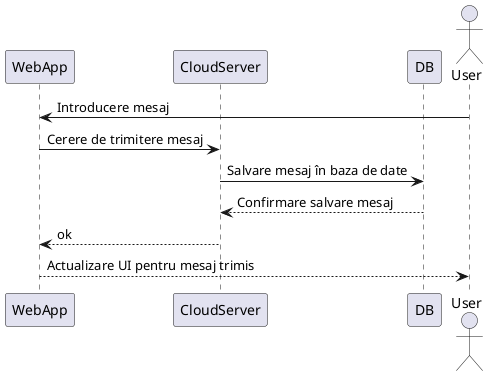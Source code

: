 @startuml chat

participant WebApp
participant CloudServer
participant DB
Actor User

User -> WebApp: Introducere mesaj
WebApp -> CloudServer: Cerere de trimitere mesaj
CloudServer -> DB: Salvare mesaj în baza de date
DB --> CloudServer: Confirmare salvare mesaj
CloudServer --> WebApp: ok
WebApp --> User: Actualizare UI pentru mesaj trimis

@enduml